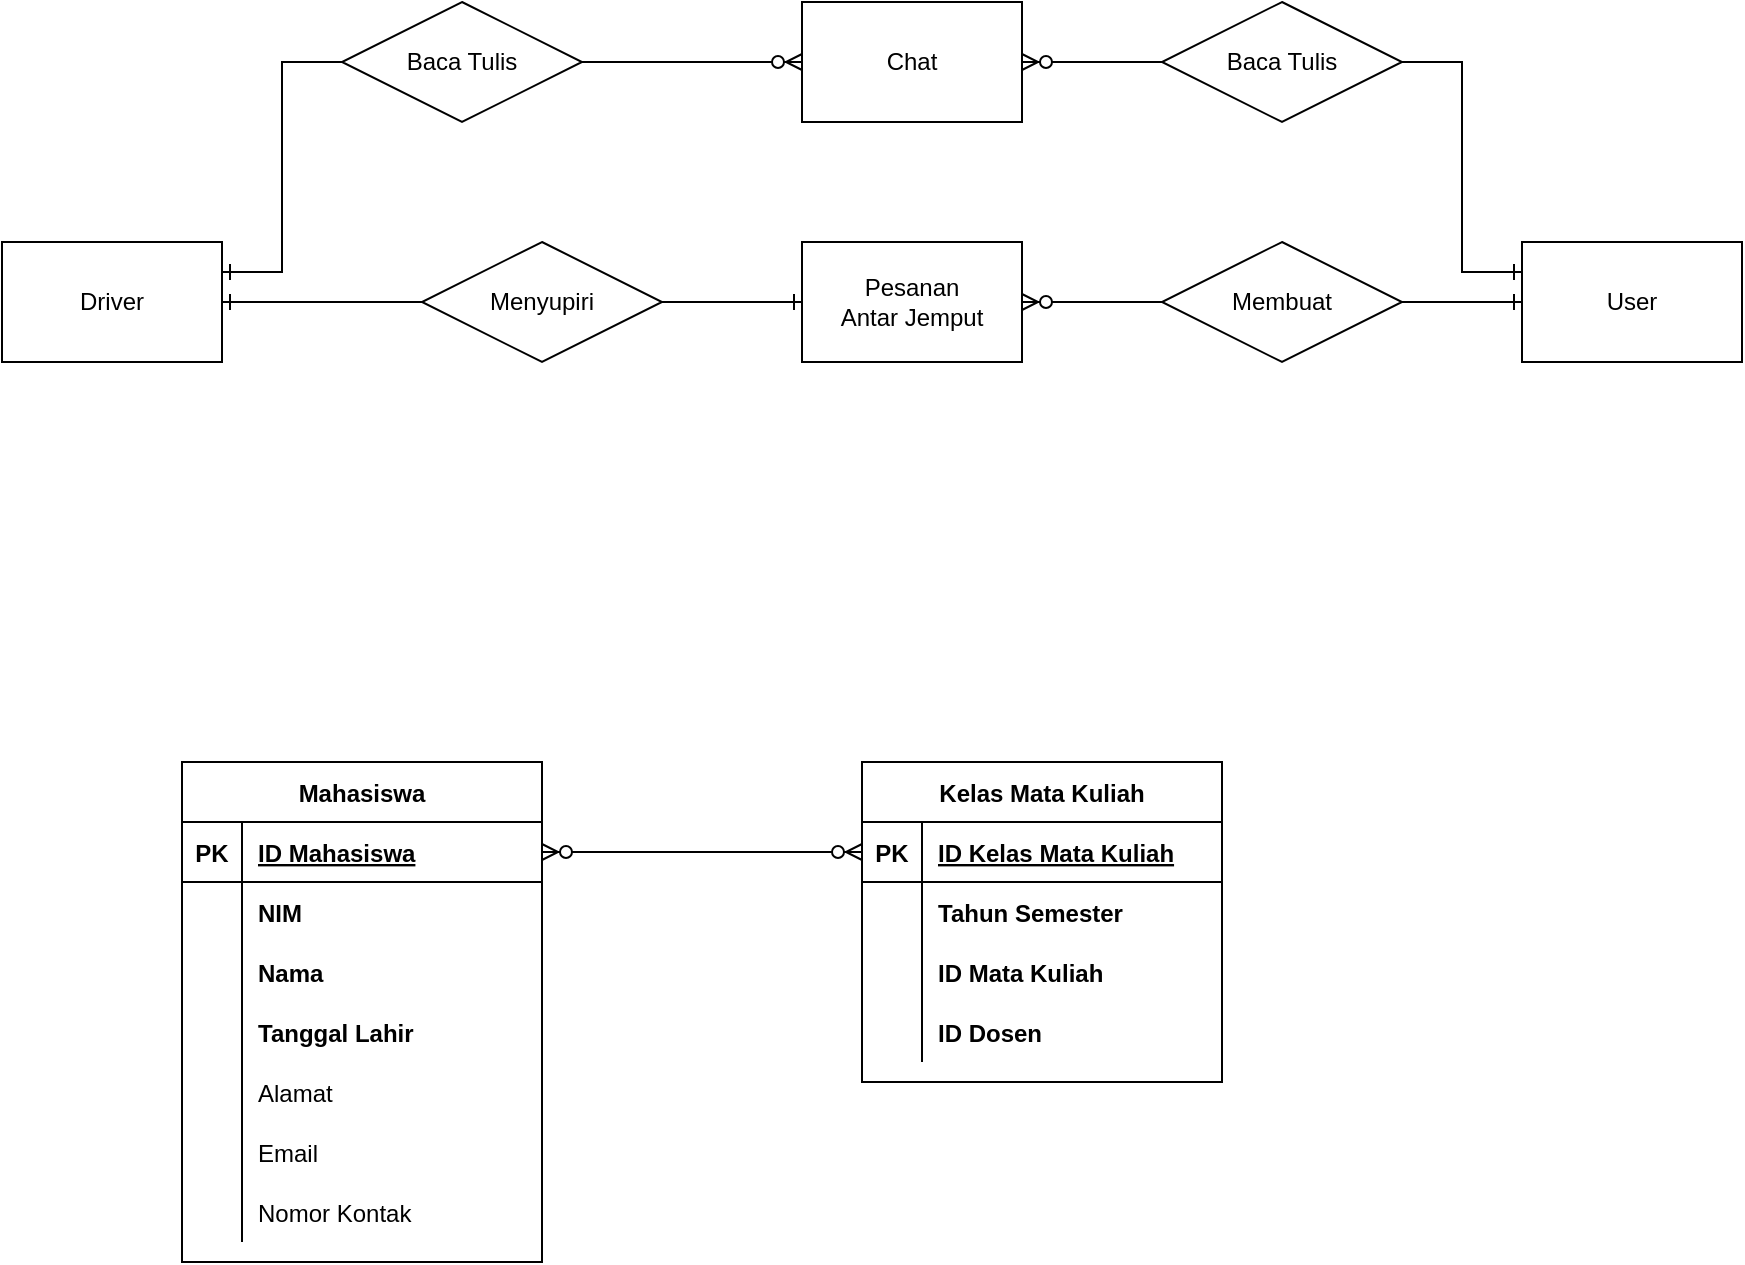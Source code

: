 <mxfile version="17.1.1" type="github" pages="2">
  <diagram id="R2lEEEUBdFMjLlhIrx00" name="Page-1">
    <mxGraphModel dx="2272" dy="723" grid="1" gridSize="10" guides="1" tooltips="1" connect="1" arrows="1" fold="1" page="1" pageScale="1" pageWidth="850" pageHeight="1100" math="0" shadow="0" extFonts="Permanent Marker^https://fonts.googleapis.com/css?family=Permanent+Marker">
      <root>
        <mxCell id="0" />
        <mxCell id="1" parent="0" />
        <mxCell id="6i0Xa6GEliDMpJBAegYM-1" value="Driver" style="whiteSpace=wrap;html=1;align=center;" parent="1" vertex="1">
          <mxGeometry x="-230" y="180" width="110" height="60" as="geometry" />
        </mxCell>
        <mxCell id="6i0Xa6GEliDMpJBAegYM-2" value="User" style="whiteSpace=wrap;html=1;align=center;" parent="1" vertex="1">
          <mxGeometry x="530" y="180" width="110" height="60" as="geometry" />
        </mxCell>
        <mxCell id="6i0Xa6GEliDMpJBAegYM-8" value="&lt;div&gt;Pesanan&lt;br&gt;&lt;/div&gt;&lt;div&gt;Antar Jemput&lt;/div&gt;" style="whiteSpace=wrap;html=1;align=center;" parent="1" vertex="1">
          <mxGeometry x="170" y="180" width="110" height="60" as="geometry" />
        </mxCell>
        <mxCell id="6i0Xa6GEliDMpJBAegYM-9" value="Membuat" style="shape=rhombus;perimeter=rhombusPerimeter;whiteSpace=wrap;html=1;align=center;" parent="1" vertex="1">
          <mxGeometry x="350" y="180" width="120" height="60" as="geometry" />
        </mxCell>
        <mxCell id="6i0Xa6GEliDMpJBAegYM-10" value="" style="edgeStyle=entityRelationEdgeStyle;fontSize=12;html=1;endArrow=ERone;endFill=1;rounded=0;entryX=0;entryY=0.5;entryDx=0;entryDy=0;exitX=1;exitY=0.5;exitDx=0;exitDy=0;" parent="1" source="6i0Xa6GEliDMpJBAegYM-9" target="6i0Xa6GEliDMpJBAegYM-2" edge="1">
          <mxGeometry width="100" height="100" relative="1" as="geometry">
            <mxPoint x="200" y="300" as="sourcePoint" />
            <mxPoint x="300" y="200" as="targetPoint" />
          </mxGeometry>
        </mxCell>
        <mxCell id="6i0Xa6GEliDMpJBAegYM-11" value="" style="edgeStyle=entityRelationEdgeStyle;fontSize=12;html=1;endArrow=ERzeroToMany;endFill=1;rounded=0;exitX=0;exitY=0.5;exitDx=0;exitDy=0;entryX=1;entryY=0.5;entryDx=0;entryDy=0;" parent="1" source="6i0Xa6GEliDMpJBAegYM-9" target="6i0Xa6GEliDMpJBAegYM-8" edge="1">
          <mxGeometry width="100" height="100" relative="1" as="geometry">
            <mxPoint x="200" y="300" as="sourcePoint" />
            <mxPoint x="300" y="200" as="targetPoint" />
          </mxGeometry>
        </mxCell>
        <mxCell id="6i0Xa6GEliDMpJBAegYM-13" value="Menyupiri" style="shape=rhombus;perimeter=rhombusPerimeter;whiteSpace=wrap;html=1;align=center;" parent="1" vertex="1">
          <mxGeometry x="-20" y="180" width="120" height="60" as="geometry" />
        </mxCell>
        <mxCell id="6i0Xa6GEliDMpJBAegYM-15" value="" style="edgeStyle=entityRelationEdgeStyle;fontSize=12;html=1;endArrow=ERone;endFill=1;rounded=0;entryX=0;entryY=0.5;entryDx=0;entryDy=0;exitX=1;exitY=0.5;exitDx=0;exitDy=0;" parent="1" source="6i0Xa6GEliDMpJBAegYM-13" target="6i0Xa6GEliDMpJBAegYM-8" edge="1">
          <mxGeometry width="100" height="100" relative="1" as="geometry">
            <mxPoint x="200" y="300" as="sourcePoint" />
            <mxPoint x="300" y="200" as="targetPoint" />
          </mxGeometry>
        </mxCell>
        <mxCell id="6i0Xa6GEliDMpJBAegYM-16" value="" style="edgeStyle=entityRelationEdgeStyle;fontSize=12;html=1;endArrow=ERone;endFill=1;rounded=0;entryX=1;entryY=0.5;entryDx=0;entryDy=0;exitX=0;exitY=0.5;exitDx=0;exitDy=0;" parent="1" source="6i0Xa6GEliDMpJBAegYM-13" target="6i0Xa6GEliDMpJBAegYM-1" edge="1">
          <mxGeometry width="100" height="100" relative="1" as="geometry">
            <mxPoint x="50" y="350" as="sourcePoint" />
            <mxPoint x="180" y="220" as="targetPoint" />
          </mxGeometry>
        </mxCell>
        <mxCell id="6i0Xa6GEliDMpJBAegYM-19" value="Chat" style="whiteSpace=wrap;html=1;align=center;" parent="1" vertex="1">
          <mxGeometry x="170" y="60" width="110" height="60" as="geometry" />
        </mxCell>
        <mxCell id="6i0Xa6GEliDMpJBAegYM-20" value="Baca Tulis" style="shape=rhombus;perimeter=rhombusPerimeter;whiteSpace=wrap;html=1;align=center;" parent="1" vertex="1">
          <mxGeometry x="350" y="60" width="120" height="60" as="geometry" />
        </mxCell>
        <mxCell id="6i0Xa6GEliDMpJBAegYM-21" value="Baca Tulis" style="shape=rhombus;perimeter=rhombusPerimeter;whiteSpace=wrap;html=1;align=center;" parent="1" vertex="1">
          <mxGeometry x="-60" y="60" width="120" height="60" as="geometry" />
        </mxCell>
        <mxCell id="6i0Xa6GEliDMpJBAegYM-23" value="" style="edgeStyle=entityRelationEdgeStyle;fontSize=12;html=1;endArrow=ERone;endFill=1;rounded=0;entryX=0;entryY=0.25;entryDx=0;entryDy=0;exitX=1;exitY=0.5;exitDx=0;exitDy=0;exitPerimeter=0;" parent="1" source="6i0Xa6GEliDMpJBAegYM-20" target="6i0Xa6GEliDMpJBAegYM-2" edge="1">
          <mxGeometry width="100" height="100" relative="1" as="geometry">
            <mxPoint x="40" y="270" as="sourcePoint" />
            <mxPoint x="140" y="170" as="targetPoint" />
          </mxGeometry>
        </mxCell>
        <mxCell id="6i0Xa6GEliDMpJBAegYM-24" value="" style="edgeStyle=entityRelationEdgeStyle;fontSize=12;html=1;endArrow=ERzeroToMany;endFill=1;rounded=0;exitX=0;exitY=0.5;exitDx=0;exitDy=0;entryX=1;entryY=0.5;entryDx=0;entryDy=0;" parent="1" source="6i0Xa6GEliDMpJBAegYM-20" target="6i0Xa6GEliDMpJBAegYM-19" edge="1">
          <mxGeometry width="100" height="100" relative="1" as="geometry">
            <mxPoint x="40" y="270" as="sourcePoint" />
            <mxPoint x="140" y="170" as="targetPoint" />
          </mxGeometry>
        </mxCell>
        <mxCell id="6i0Xa6GEliDMpJBAegYM-25" value="" style="edgeStyle=entityRelationEdgeStyle;fontSize=12;html=1;endArrow=ERzeroToMany;endFill=1;rounded=0;exitX=1;exitY=0.5;exitDx=0;exitDy=0;entryX=0;entryY=0.5;entryDx=0;entryDy=0;" parent="1" source="6i0Xa6GEliDMpJBAegYM-21" target="6i0Xa6GEliDMpJBAegYM-19" edge="1">
          <mxGeometry width="100" height="100" relative="1" as="geometry">
            <mxPoint x="360" y="100" as="sourcePoint" />
            <mxPoint x="290" y="100" as="targetPoint" />
          </mxGeometry>
        </mxCell>
        <mxCell id="6i0Xa6GEliDMpJBAegYM-26" value="" style="edgeStyle=entityRelationEdgeStyle;fontSize=12;html=1;endArrow=ERone;endFill=1;rounded=0;entryX=1;entryY=0.25;entryDx=0;entryDy=0;exitX=0;exitY=0.5;exitDx=0;exitDy=0;" parent="1" source="6i0Xa6GEliDMpJBAegYM-21" target="6i0Xa6GEliDMpJBAegYM-1" edge="1">
          <mxGeometry width="100" height="100" relative="1" as="geometry">
            <mxPoint x="480" y="100" as="sourcePoint" />
            <mxPoint x="540" y="205" as="targetPoint" />
          </mxGeometry>
        </mxCell>
        <mxCell id="WWIveYb91gJhp1PltMoz-1" value="Mahasiswa" style="shape=table;startSize=30;container=1;collapsible=1;childLayout=tableLayout;fixedRows=1;rowLines=0;fontStyle=1;align=center;resizeLast=1;" vertex="1" parent="1">
          <mxGeometry x="-140" y="440" width="180" height="250" as="geometry" />
        </mxCell>
        <mxCell id="WWIveYb91gJhp1PltMoz-2" value="" style="shape=tableRow;horizontal=0;startSize=0;swimlaneHead=0;swimlaneBody=0;fillColor=none;collapsible=0;dropTarget=0;points=[[0,0.5],[1,0.5]];portConstraint=eastwest;top=0;left=0;right=0;bottom=1;" vertex="1" parent="WWIveYb91gJhp1PltMoz-1">
          <mxGeometry y="30" width="180" height="30" as="geometry" />
        </mxCell>
        <mxCell id="WWIveYb91gJhp1PltMoz-3" value="PK" style="shape=partialRectangle;connectable=0;fillColor=none;top=0;left=0;bottom=0;right=0;fontStyle=1;overflow=hidden;" vertex="1" parent="WWIveYb91gJhp1PltMoz-2">
          <mxGeometry width="30" height="30" as="geometry">
            <mxRectangle width="30" height="30" as="alternateBounds" />
          </mxGeometry>
        </mxCell>
        <mxCell id="WWIveYb91gJhp1PltMoz-4" value="ID Mahasiswa" style="shape=partialRectangle;connectable=0;fillColor=none;top=0;left=0;bottom=0;right=0;align=left;spacingLeft=6;fontStyle=5;overflow=hidden;" vertex="1" parent="WWIveYb91gJhp1PltMoz-2">
          <mxGeometry x="30" width="150" height="30" as="geometry">
            <mxRectangle width="150" height="30" as="alternateBounds" />
          </mxGeometry>
        </mxCell>
        <mxCell id="WWIveYb91gJhp1PltMoz-5" value="" style="shape=tableRow;horizontal=0;startSize=0;swimlaneHead=0;swimlaneBody=0;fillColor=none;collapsible=0;dropTarget=0;points=[[0,0.5],[1,0.5]];portConstraint=eastwest;top=0;left=0;right=0;bottom=0;" vertex="1" parent="WWIveYb91gJhp1PltMoz-1">
          <mxGeometry y="60" width="180" height="30" as="geometry" />
        </mxCell>
        <mxCell id="WWIveYb91gJhp1PltMoz-6" value="" style="shape=partialRectangle;connectable=0;fillColor=none;top=0;left=0;bottom=0;right=0;editable=1;overflow=hidden;" vertex="1" parent="WWIveYb91gJhp1PltMoz-5">
          <mxGeometry width="30" height="30" as="geometry">
            <mxRectangle width="30" height="30" as="alternateBounds" />
          </mxGeometry>
        </mxCell>
        <mxCell id="WWIveYb91gJhp1PltMoz-7" value="NIM" style="shape=partialRectangle;connectable=0;fillColor=none;top=0;left=0;bottom=0;right=0;align=left;spacingLeft=6;overflow=hidden;fontStyle=1" vertex="1" parent="WWIveYb91gJhp1PltMoz-5">
          <mxGeometry x="30" width="150" height="30" as="geometry">
            <mxRectangle width="150" height="30" as="alternateBounds" />
          </mxGeometry>
        </mxCell>
        <mxCell id="WWIveYb91gJhp1PltMoz-8" value="" style="shape=tableRow;horizontal=0;startSize=0;swimlaneHead=0;swimlaneBody=0;fillColor=none;collapsible=0;dropTarget=0;points=[[0,0.5],[1,0.5]];portConstraint=eastwest;top=0;left=0;right=0;bottom=0;" vertex="1" parent="WWIveYb91gJhp1PltMoz-1">
          <mxGeometry y="90" width="180" height="30" as="geometry" />
        </mxCell>
        <mxCell id="WWIveYb91gJhp1PltMoz-9" value="" style="shape=partialRectangle;connectable=0;fillColor=none;top=0;left=0;bottom=0;right=0;editable=1;overflow=hidden;" vertex="1" parent="WWIveYb91gJhp1PltMoz-8">
          <mxGeometry width="30" height="30" as="geometry">
            <mxRectangle width="30" height="30" as="alternateBounds" />
          </mxGeometry>
        </mxCell>
        <mxCell id="WWIveYb91gJhp1PltMoz-10" value="Nama" style="shape=partialRectangle;connectable=0;fillColor=none;top=0;left=0;bottom=0;right=0;align=left;spacingLeft=6;overflow=hidden;fontStyle=1" vertex="1" parent="WWIveYb91gJhp1PltMoz-8">
          <mxGeometry x="30" width="150" height="30" as="geometry">
            <mxRectangle width="150" height="30" as="alternateBounds" />
          </mxGeometry>
        </mxCell>
        <mxCell id="WWIveYb91gJhp1PltMoz-14" value="" style="shape=tableRow;horizontal=0;startSize=0;swimlaneHead=0;swimlaneBody=0;fillColor=none;collapsible=0;dropTarget=0;points=[[0,0.5],[1,0.5]];portConstraint=eastwest;top=0;left=0;right=0;bottom=0;" vertex="1" parent="WWIveYb91gJhp1PltMoz-1">
          <mxGeometry y="120" width="180" height="30" as="geometry" />
        </mxCell>
        <mxCell id="WWIveYb91gJhp1PltMoz-15" value="" style="shape=partialRectangle;connectable=0;fillColor=none;top=0;left=0;bottom=0;right=0;editable=1;overflow=hidden;" vertex="1" parent="WWIveYb91gJhp1PltMoz-14">
          <mxGeometry width="30" height="30" as="geometry">
            <mxRectangle width="30" height="30" as="alternateBounds" />
          </mxGeometry>
        </mxCell>
        <mxCell id="WWIveYb91gJhp1PltMoz-16" value="Tanggal Lahir" style="shape=partialRectangle;connectable=0;fillColor=none;top=0;left=0;bottom=0;right=0;align=left;spacingLeft=6;overflow=hidden;fontStyle=1" vertex="1" parent="WWIveYb91gJhp1PltMoz-14">
          <mxGeometry x="30" width="150" height="30" as="geometry">
            <mxRectangle width="150" height="30" as="alternateBounds" />
          </mxGeometry>
        </mxCell>
        <mxCell id="WWIveYb91gJhp1PltMoz-17" value="" style="shape=tableRow;horizontal=0;startSize=0;swimlaneHead=0;swimlaneBody=0;fillColor=none;collapsible=0;dropTarget=0;points=[[0,0.5],[1,0.5]];portConstraint=eastwest;top=0;left=0;right=0;bottom=0;" vertex="1" parent="WWIveYb91gJhp1PltMoz-1">
          <mxGeometry y="150" width="180" height="30" as="geometry" />
        </mxCell>
        <mxCell id="WWIveYb91gJhp1PltMoz-18" value="" style="shape=partialRectangle;connectable=0;fillColor=none;top=0;left=0;bottom=0;right=0;editable=1;overflow=hidden;" vertex="1" parent="WWIveYb91gJhp1PltMoz-17">
          <mxGeometry width="30" height="30" as="geometry">
            <mxRectangle width="30" height="30" as="alternateBounds" />
          </mxGeometry>
        </mxCell>
        <mxCell id="WWIveYb91gJhp1PltMoz-19" value="Alamat" style="shape=partialRectangle;connectable=0;fillColor=none;top=0;left=0;bottom=0;right=0;align=left;spacingLeft=6;overflow=hidden;" vertex="1" parent="WWIveYb91gJhp1PltMoz-17">
          <mxGeometry x="30" width="150" height="30" as="geometry">
            <mxRectangle width="150" height="30" as="alternateBounds" />
          </mxGeometry>
        </mxCell>
        <mxCell id="WWIveYb91gJhp1PltMoz-20" value="" style="shape=tableRow;horizontal=0;startSize=0;swimlaneHead=0;swimlaneBody=0;fillColor=none;collapsible=0;dropTarget=0;points=[[0,0.5],[1,0.5]];portConstraint=eastwest;top=0;left=0;right=0;bottom=0;" vertex="1" parent="WWIveYb91gJhp1PltMoz-1">
          <mxGeometry y="180" width="180" height="30" as="geometry" />
        </mxCell>
        <mxCell id="WWIveYb91gJhp1PltMoz-21" value="" style="shape=partialRectangle;connectable=0;fillColor=none;top=0;left=0;bottom=0;right=0;editable=1;overflow=hidden;" vertex="1" parent="WWIveYb91gJhp1PltMoz-20">
          <mxGeometry width="30" height="30" as="geometry">
            <mxRectangle width="30" height="30" as="alternateBounds" />
          </mxGeometry>
        </mxCell>
        <mxCell id="WWIveYb91gJhp1PltMoz-22" value="Email" style="shape=partialRectangle;connectable=0;fillColor=none;top=0;left=0;bottom=0;right=0;align=left;spacingLeft=6;overflow=hidden;" vertex="1" parent="WWIveYb91gJhp1PltMoz-20">
          <mxGeometry x="30" width="150" height="30" as="geometry">
            <mxRectangle width="150" height="30" as="alternateBounds" />
          </mxGeometry>
        </mxCell>
        <mxCell id="WWIveYb91gJhp1PltMoz-42" value="" style="shape=tableRow;horizontal=0;startSize=0;swimlaneHead=0;swimlaneBody=0;fillColor=none;collapsible=0;dropTarget=0;points=[[0,0.5],[1,0.5]];portConstraint=eastwest;top=0;left=0;right=0;bottom=0;" vertex="1" parent="WWIveYb91gJhp1PltMoz-1">
          <mxGeometry y="210" width="180" height="30" as="geometry" />
        </mxCell>
        <mxCell id="WWIveYb91gJhp1PltMoz-43" value="" style="shape=partialRectangle;connectable=0;fillColor=none;top=0;left=0;bottom=0;right=0;editable=1;overflow=hidden;" vertex="1" parent="WWIveYb91gJhp1PltMoz-42">
          <mxGeometry width="30" height="30" as="geometry">
            <mxRectangle width="30" height="30" as="alternateBounds" />
          </mxGeometry>
        </mxCell>
        <mxCell id="WWIveYb91gJhp1PltMoz-44" value="Nomor Kontak" style="shape=partialRectangle;connectable=0;fillColor=none;top=0;left=0;bottom=0;right=0;align=left;spacingLeft=6;overflow=hidden;" vertex="1" parent="WWIveYb91gJhp1PltMoz-42">
          <mxGeometry x="30" width="150" height="30" as="geometry">
            <mxRectangle width="150" height="30" as="alternateBounds" />
          </mxGeometry>
        </mxCell>
        <mxCell id="WWIveYb91gJhp1PltMoz-45" value="Kelas Mata Kuliah" style="shape=table;startSize=30;container=1;collapsible=1;childLayout=tableLayout;fixedRows=1;rowLines=0;fontStyle=1;align=center;resizeLast=1;" vertex="1" parent="1">
          <mxGeometry x="200" y="440" width="180" height="160" as="geometry" />
        </mxCell>
        <mxCell id="WWIveYb91gJhp1PltMoz-46" value="" style="shape=tableRow;horizontal=0;startSize=0;swimlaneHead=0;swimlaneBody=0;fillColor=none;collapsible=0;dropTarget=0;points=[[0,0.5],[1,0.5]];portConstraint=eastwest;top=0;left=0;right=0;bottom=1;" vertex="1" parent="WWIveYb91gJhp1PltMoz-45">
          <mxGeometry y="30" width="180" height="30" as="geometry" />
        </mxCell>
        <mxCell id="WWIveYb91gJhp1PltMoz-47" value="PK" style="shape=partialRectangle;connectable=0;fillColor=none;top=0;left=0;bottom=0;right=0;fontStyle=1;overflow=hidden;" vertex="1" parent="WWIveYb91gJhp1PltMoz-46">
          <mxGeometry width="30" height="30" as="geometry">
            <mxRectangle width="30" height="30" as="alternateBounds" />
          </mxGeometry>
        </mxCell>
        <mxCell id="WWIveYb91gJhp1PltMoz-48" value="ID Kelas Mata Kuliah" style="shape=partialRectangle;connectable=0;fillColor=none;top=0;left=0;bottom=0;right=0;align=left;spacingLeft=6;fontStyle=5;overflow=hidden;" vertex="1" parent="WWIveYb91gJhp1PltMoz-46">
          <mxGeometry x="30" width="150" height="30" as="geometry">
            <mxRectangle width="150" height="30" as="alternateBounds" />
          </mxGeometry>
        </mxCell>
        <mxCell id="WWIveYb91gJhp1PltMoz-49" value="" style="shape=tableRow;horizontal=0;startSize=0;swimlaneHead=0;swimlaneBody=0;fillColor=none;collapsible=0;dropTarget=0;points=[[0,0.5],[1,0.5]];portConstraint=eastwest;top=0;left=0;right=0;bottom=0;" vertex="1" parent="WWIveYb91gJhp1PltMoz-45">
          <mxGeometry y="60" width="180" height="30" as="geometry" />
        </mxCell>
        <mxCell id="WWIveYb91gJhp1PltMoz-50" value="" style="shape=partialRectangle;connectable=0;fillColor=none;top=0;left=0;bottom=0;right=0;editable=1;overflow=hidden;" vertex="1" parent="WWIveYb91gJhp1PltMoz-49">
          <mxGeometry width="30" height="30" as="geometry">
            <mxRectangle width="30" height="30" as="alternateBounds" />
          </mxGeometry>
        </mxCell>
        <mxCell id="WWIveYb91gJhp1PltMoz-51" value="Tahun Semester" style="shape=partialRectangle;connectable=0;fillColor=none;top=0;left=0;bottom=0;right=0;align=left;spacingLeft=6;overflow=hidden;fontStyle=1" vertex="1" parent="WWIveYb91gJhp1PltMoz-49">
          <mxGeometry x="30" width="150" height="30" as="geometry">
            <mxRectangle width="150" height="30" as="alternateBounds" />
          </mxGeometry>
        </mxCell>
        <mxCell id="WWIveYb91gJhp1PltMoz-52" value="" style="shape=tableRow;horizontal=0;startSize=0;swimlaneHead=0;swimlaneBody=0;fillColor=none;collapsible=0;dropTarget=0;points=[[0,0.5],[1,0.5]];portConstraint=eastwest;top=0;left=0;right=0;bottom=0;" vertex="1" parent="WWIveYb91gJhp1PltMoz-45">
          <mxGeometry y="90" width="180" height="30" as="geometry" />
        </mxCell>
        <mxCell id="WWIveYb91gJhp1PltMoz-53" value="" style="shape=partialRectangle;connectable=0;fillColor=none;top=0;left=0;bottom=0;right=0;editable=1;overflow=hidden;" vertex="1" parent="WWIveYb91gJhp1PltMoz-52">
          <mxGeometry width="30" height="30" as="geometry">
            <mxRectangle width="30" height="30" as="alternateBounds" />
          </mxGeometry>
        </mxCell>
        <mxCell id="WWIveYb91gJhp1PltMoz-54" value="ID Mata Kuliah" style="shape=partialRectangle;connectable=0;fillColor=none;top=0;left=0;bottom=0;right=0;align=left;spacingLeft=6;overflow=hidden;fontStyle=1" vertex="1" parent="WWIveYb91gJhp1PltMoz-52">
          <mxGeometry x="30" width="150" height="30" as="geometry">
            <mxRectangle width="150" height="30" as="alternateBounds" />
          </mxGeometry>
        </mxCell>
        <mxCell id="WWIveYb91gJhp1PltMoz-55" value="" style="shape=tableRow;horizontal=0;startSize=0;swimlaneHead=0;swimlaneBody=0;fillColor=none;collapsible=0;dropTarget=0;points=[[0,0.5],[1,0.5]];portConstraint=eastwest;top=0;left=0;right=0;bottom=0;" vertex="1" parent="WWIveYb91gJhp1PltMoz-45">
          <mxGeometry y="120" width="180" height="30" as="geometry" />
        </mxCell>
        <mxCell id="WWIveYb91gJhp1PltMoz-56" value="" style="shape=partialRectangle;connectable=0;fillColor=none;top=0;left=0;bottom=0;right=0;editable=1;overflow=hidden;" vertex="1" parent="WWIveYb91gJhp1PltMoz-55">
          <mxGeometry width="30" height="30" as="geometry">
            <mxRectangle width="30" height="30" as="alternateBounds" />
          </mxGeometry>
        </mxCell>
        <mxCell id="WWIveYb91gJhp1PltMoz-57" value="ID Dosen" style="shape=partialRectangle;connectable=0;fillColor=none;top=0;left=0;bottom=0;right=0;align=left;spacingLeft=6;overflow=hidden;fontStyle=1" vertex="1" parent="WWIveYb91gJhp1PltMoz-55">
          <mxGeometry x="30" width="150" height="30" as="geometry">
            <mxRectangle width="150" height="30" as="alternateBounds" />
          </mxGeometry>
        </mxCell>
        <mxCell id="WWIveYb91gJhp1PltMoz-68" value="" style="edgeStyle=entityRelationEdgeStyle;fontSize=12;html=1;endArrow=ERzeroToMany;endFill=1;startArrow=ERzeroToMany;rounded=0;entryX=0;entryY=0.5;entryDx=0;entryDy=0;exitX=1;exitY=0.5;exitDx=0;exitDy=0;" edge="1" parent="1" source="WWIveYb91gJhp1PltMoz-2" target="WWIveYb91gJhp1PltMoz-46">
          <mxGeometry width="100" height="100" relative="1" as="geometry">
            <mxPoint x="90" y="460" as="sourcePoint" />
            <mxPoint x="190" y="360" as="targetPoint" />
          </mxGeometry>
        </mxCell>
      </root>
    </mxGraphModel>
  </diagram>
  <diagram id="g7BLdBiNhPiLhWnyzqMF" name="Nenti">
    <mxGraphModel dx="2272" dy="1823" grid="1" gridSize="10" guides="1" tooltips="1" connect="1" arrows="1" fold="1" page="1" pageScale="1" pageWidth="850" pageHeight="1100" math="0" shadow="0">
      <root>
        <mxCell id="UbFrmfJ1SRvg7pQfTYkt-0" />
        <mxCell id="UbFrmfJ1SRvg7pQfTYkt-1" parent="UbFrmfJ1SRvg7pQfTYkt-0" />
        <mxCell id="UbFrmfJ1SRvg7pQfTYkt-2" value="Santri" style="rounded=0;whiteSpace=wrap;html=1;fillColor=#dae8fc;strokeColor=#6c8ebf;" parent="UbFrmfJ1SRvg7pQfTYkt-1" vertex="1">
          <mxGeometry x="-10" y="170" width="120" height="60" as="geometry" />
        </mxCell>
        <mxCell id="UbFrmfJ1SRvg7pQfTYkt-3" value="Nama" style="ellipse;whiteSpace=wrap;html=1;align=center;fillColor=#d5e8d4;strokeColor=#82b366;" parent="UbFrmfJ1SRvg7pQfTYkt-1" vertex="1">
          <mxGeometry x="-130" y="65" width="100" height="40" as="geometry" />
        </mxCell>
        <mxCell id="UbFrmfJ1SRvg7pQfTYkt-4" value="Usia" style="ellipse;whiteSpace=wrap;html=1;align=center;fillColor=#d5e8d4;strokeColor=#82b366;" parent="UbFrmfJ1SRvg7pQfTYkt-1" vertex="1">
          <mxGeometry x="-70" y="10" width="100" height="40" as="geometry" />
        </mxCell>
        <mxCell id="UbFrmfJ1SRvg7pQfTYkt-5" value="Kontak" style="ellipse;whiteSpace=wrap;html=1;align=center;fillColor=#d5e8d4;strokeColor=#82b366;" parent="UbFrmfJ1SRvg7pQfTYkt-1" vertex="1">
          <mxGeometry x="50" y="-10" width="100" height="40" as="geometry" />
        </mxCell>
        <mxCell id="UbFrmfJ1SRvg7pQfTYkt-6" value="Hafalan" style="ellipse;whiteSpace=wrap;html=1;align=center;fillColor=#d5e8d4;strokeColor=#82b366;" parent="UbFrmfJ1SRvg7pQfTYkt-1" vertex="1">
          <mxGeometry x="-10" y="-60" width="100" height="40" as="geometry" />
        </mxCell>
        <mxCell id="UbFrmfJ1SRvg7pQfTYkt-8" value="" style="endArrow=none;html=1;rounded=0;exitX=0.64;exitY=1;exitDx=0;exitDy=0;exitPerimeter=0;entryX=0.5;entryY=0;entryDx=0;entryDy=0;" parent="UbFrmfJ1SRvg7pQfTYkt-1" source="UbFrmfJ1SRvg7pQfTYkt-3" target="UbFrmfJ1SRvg7pQfTYkt-2" edge="1">
          <mxGeometry relative="1" as="geometry">
            <mxPoint x="80" y="360" as="sourcePoint" />
            <mxPoint x="240" y="360" as="targetPoint" />
          </mxGeometry>
        </mxCell>
        <mxCell id="UbFrmfJ1SRvg7pQfTYkt-9" value="" style="endArrow=none;html=1;rounded=0;exitX=0.5;exitY=1;exitDx=0;exitDy=0;entryX=0.5;entryY=0;entryDx=0;entryDy=0;" parent="UbFrmfJ1SRvg7pQfTYkt-1" source="UbFrmfJ1SRvg7pQfTYkt-4" target="UbFrmfJ1SRvg7pQfTYkt-2" edge="1">
          <mxGeometry relative="1" as="geometry">
            <mxPoint x="-16" y="150" as="sourcePoint" />
            <mxPoint x="70" y="180" as="targetPoint" />
          </mxGeometry>
        </mxCell>
        <mxCell id="UbFrmfJ1SRvg7pQfTYkt-10" value="" style="endArrow=none;html=1;rounded=0;exitX=0.5;exitY=1;exitDx=0;exitDy=0;entryX=0.5;entryY=0;entryDx=0;entryDy=0;" parent="UbFrmfJ1SRvg7pQfTYkt-1" source="UbFrmfJ1SRvg7pQfTYkt-6" target="UbFrmfJ1SRvg7pQfTYkt-2" edge="1">
          <mxGeometry relative="1" as="geometry">
            <mxPoint y="70" as="sourcePoint" />
            <mxPoint x="70" y="180" as="targetPoint" />
          </mxGeometry>
        </mxCell>
        <mxCell id="UbFrmfJ1SRvg7pQfTYkt-11" value="" style="endArrow=none;html=1;rounded=0;exitX=0.5;exitY=0;exitDx=0;exitDy=0;entryX=0.5;entryY=1;entryDx=0;entryDy=0;" parent="UbFrmfJ1SRvg7pQfTYkt-1" source="UbFrmfJ1SRvg7pQfTYkt-2" target="UbFrmfJ1SRvg7pQfTYkt-5" edge="1">
          <mxGeometry relative="1" as="geometry">
            <mxPoint x="80" y="360" as="sourcePoint" />
            <mxPoint x="240" y="360" as="targetPoint" />
          </mxGeometry>
        </mxCell>
        <mxCell id="UbFrmfJ1SRvg7pQfTYkt-12" value="Pembimbing" style="rounded=0;whiteSpace=wrap;html=1;fillColor=#dae8fc;strokeColor=#6c8ebf;" parent="UbFrmfJ1SRvg7pQfTYkt-1" vertex="1">
          <mxGeometry x="800" y="170" width="120" height="60" as="geometry" />
        </mxCell>
        <mxCell id="UbFrmfJ1SRvg7pQfTYkt-13" value="Kelas" style="rounded=0;whiteSpace=wrap;html=1;fillColor=#dae8fc;strokeColor=#6c8ebf;" parent="UbFrmfJ1SRvg7pQfTYkt-1" vertex="1">
          <mxGeometry x="415" y="420" width="120" height="60" as="geometry" />
        </mxCell>
        <mxCell id="UbFrmfJ1SRvg7pQfTYkt-14" value="ID" style="ellipse;whiteSpace=wrap;html=1;align=center;fillColor=#d5e8d4;strokeColor=#82b366;" parent="UbFrmfJ1SRvg7pQfTYkt-1" vertex="1">
          <mxGeometry x="265" y="500" width="100" height="40" as="geometry" />
        </mxCell>
        <mxCell id="UbFrmfJ1SRvg7pQfTYkt-16" value="" style="endArrow=none;html=1;rounded=0;entryX=0.5;entryY=1;entryDx=0;entryDy=0;exitX=0.5;exitY=0;exitDx=0;exitDy=0;" parent="UbFrmfJ1SRvg7pQfTYkt-1" source="UbFrmfJ1SRvg7pQfTYkt-14" target="UbFrmfJ1SRvg7pQfTYkt-13" edge="1">
          <mxGeometry relative="1" as="geometry">
            <mxPoint x="440" y="290" as="sourcePoint" />
            <mxPoint x="600" y="290" as="targetPoint" />
          </mxGeometry>
        </mxCell>
        <mxCell id="UbFrmfJ1SRvg7pQfTYkt-17" value="Nama" style="ellipse;whiteSpace=wrap;html=1;align=center;fillColor=#d5e8d4;strokeColor=#82b366;" parent="UbFrmfJ1SRvg7pQfTYkt-1" vertex="1">
          <mxGeometry x="750" y="70" width="100" height="40" as="geometry" />
        </mxCell>
        <mxCell id="UbFrmfJ1SRvg7pQfTYkt-18" value="" style="endArrow=none;html=1;rounded=0;exitX=0.5;exitY=0;exitDx=0;exitDy=0;entryX=0.5;entryY=1;entryDx=0;entryDy=0;" parent="UbFrmfJ1SRvg7pQfTYkt-1" source="UbFrmfJ1SRvg7pQfTYkt-12" target="UbFrmfJ1SRvg7pQfTYkt-17" edge="1">
          <mxGeometry relative="1" as="geometry">
            <mxPoint x="460" y="190" as="sourcePoint" />
            <mxPoint x="575" y="130" as="targetPoint" />
          </mxGeometry>
        </mxCell>
        <mxCell id="UbFrmfJ1SRvg7pQfTYkt-19" value="Kontak" style="ellipse;whiteSpace=wrap;html=1;align=center;fillColor=#d5e8d4;strokeColor=#82b366;" parent="UbFrmfJ1SRvg7pQfTYkt-1" vertex="1">
          <mxGeometry x="830" y="20" width="100" height="40" as="geometry" />
        </mxCell>
        <mxCell id="UbFrmfJ1SRvg7pQfTYkt-20" value="" style="endArrow=none;html=1;rounded=0;exitX=0.5;exitY=0;exitDx=0;exitDy=0;entryX=0.5;entryY=1;entryDx=0;entryDy=0;" parent="UbFrmfJ1SRvg7pQfTYkt-1" source="UbFrmfJ1SRvg7pQfTYkt-12" target="UbFrmfJ1SRvg7pQfTYkt-19" edge="1">
          <mxGeometry relative="1" as="geometry">
            <mxPoint x="870" y="190" as="sourcePoint" />
            <mxPoint x="810" y="120" as="targetPoint" />
          </mxGeometry>
        </mxCell>
        <mxCell id="UbFrmfJ1SRvg7pQfTYkt-21" value="Mengajar" style="shape=rhombus;perimeter=rhombusPerimeter;whiteSpace=wrap;html=1;align=center;fillColor=#fff2cc;strokeColor=#d6b656;" parent="UbFrmfJ1SRvg7pQfTYkt-1" vertex="1">
          <mxGeometry x="630" y="310" width="120" height="60" as="geometry" />
        </mxCell>
        <mxCell id="UbFrmfJ1SRvg7pQfTYkt-22" value="Kelompok" style="shape=rhombus;perimeter=rhombusPerimeter;whiteSpace=wrap;html=1;align=center;fillColor=#fff2cc;strokeColor=#d6b656;" parent="UbFrmfJ1SRvg7pQfTYkt-1" vertex="1">
          <mxGeometry x="190" y="330" width="120" height="60" as="geometry" />
        </mxCell>
        <mxCell id="UbFrmfJ1SRvg7pQfTYkt-23" value="Setoran Hafalan" style="rounded=0;whiteSpace=wrap;html=1;fillColor=#dae8fc;strokeColor=#6c8ebf;" parent="UbFrmfJ1SRvg7pQfTYkt-1" vertex="1">
          <mxGeometry x="425" y="30" width="120" height="60" as="geometry" />
        </mxCell>
        <mxCell id="UbFrmfJ1SRvg7pQfTYkt-24" value="Santri" style="ellipse;whiteSpace=wrap;html=1;align=center;fillColor=#d5e8d4;strokeColor=#82b366;" parent="UbFrmfJ1SRvg7pQfTYkt-1" vertex="1">
          <mxGeometry x="265" y="-80" width="100" height="40" as="geometry" />
        </mxCell>
        <mxCell id="UbFrmfJ1SRvg7pQfTYkt-25" value="Pembimbing" style="ellipse;whiteSpace=wrap;html=1;align=center;fillColor=#d5e8d4;strokeColor=#82b366;" parent="UbFrmfJ1SRvg7pQfTYkt-1" vertex="1">
          <mxGeometry x="310" y="-170" width="100" height="40" as="geometry" />
        </mxCell>
        <mxCell id="UbFrmfJ1SRvg7pQfTYkt-26" value="Tangal" style="ellipse;whiteSpace=wrap;html=1;align=center;fillColor=#d5e8d4;strokeColor=#82b366;" parent="UbFrmfJ1SRvg7pQfTYkt-1" vertex="1">
          <mxGeometry x="410" y="-130" width="100" height="40" as="geometry" />
        </mxCell>
        <mxCell id="UbFrmfJ1SRvg7pQfTYkt-30" value="&lt;div&gt;Item Setoran&lt;/div&gt;&lt;div&gt;(Ayat)&lt;/div&gt;" style="shape=ext;margin=3;double=1;whiteSpace=wrap;html=1;align=center;fillColor=#dae8fc;strokeColor=#6c8ebf;" parent="UbFrmfJ1SRvg7pQfTYkt-1" vertex="1">
          <mxGeometry x="830" y="-240" width="130" height="70" as="geometry" />
        </mxCell>
        <mxCell id="UbFrmfJ1SRvg7pQfTYkt-31" value="Memuat" style="shape=rhombus;perimeter=rhombusPerimeter;whiteSpace=wrap;html=1;align=center;fillColor=#fff2cc;strokeColor=#d6b656;" parent="UbFrmfJ1SRvg7pQfTYkt-1" vertex="1">
          <mxGeometry x="630" y="-100" width="120" height="60" as="geometry" />
        </mxCell>
        <mxCell id="UbFrmfJ1SRvg7pQfTYkt-32" value="Ayat" style="ellipse;whiteSpace=wrap;html=1;align=center;fillColor=#d5e8d4;strokeColor=#82b366;" parent="UbFrmfJ1SRvg7pQfTYkt-1" vertex="1">
          <mxGeometry x="800" y="-380" width="100" height="40" as="geometry" />
        </mxCell>
        <mxCell id="UbFrmfJ1SRvg7pQfTYkt-33" value="Surat" style="ellipse;whiteSpace=wrap;html=1;align=center;fillColor=#d5e8d4;strokeColor=#82b366;" parent="UbFrmfJ1SRvg7pQfTYkt-1" vertex="1">
          <mxGeometry x="960" y="-370" width="100" height="40" as="geometry" />
        </mxCell>
        <mxCell id="UbFrmfJ1SRvg7pQfTYkt-34" value="" style="endArrow=none;html=1;rounded=0;exitX=0.5;exitY=1;exitDx=0;exitDy=0;entryX=0.5;entryY=0;entryDx=0;entryDy=0;" parent="UbFrmfJ1SRvg7pQfTYkt-1" source="UbFrmfJ1SRvg7pQfTYkt-24" target="UbFrmfJ1SRvg7pQfTYkt-23" edge="1">
          <mxGeometry relative="1" as="geometry">
            <mxPoint x="440" y="50" as="sourcePoint" />
            <mxPoint x="600" y="50" as="targetPoint" />
          </mxGeometry>
        </mxCell>
        <mxCell id="UbFrmfJ1SRvg7pQfTYkt-35" value="" style="endArrow=none;html=1;rounded=0;exitX=0.5;exitY=1;exitDx=0;exitDy=0;entryX=0.5;entryY=0;entryDx=0;entryDy=0;" parent="UbFrmfJ1SRvg7pQfTYkt-1" source="UbFrmfJ1SRvg7pQfTYkt-25" target="UbFrmfJ1SRvg7pQfTYkt-23" edge="1">
          <mxGeometry relative="1" as="geometry">
            <mxPoint x="360" y="-40" as="sourcePoint" />
            <mxPoint x="485" y="40" as="targetPoint" />
          </mxGeometry>
        </mxCell>
        <mxCell id="UbFrmfJ1SRvg7pQfTYkt-36" value="" style="endArrow=none;html=1;rounded=0;entryX=0.5;entryY=0;entryDx=0;entryDy=0;exitX=0.5;exitY=1;exitDx=0;exitDy=0;" parent="UbFrmfJ1SRvg7pQfTYkt-1" source="UbFrmfJ1SRvg7pQfTYkt-26" target="UbFrmfJ1SRvg7pQfTYkt-23" edge="1">
          <mxGeometry relative="1" as="geometry">
            <mxPoint x="435" y="-100" as="sourcePoint" />
            <mxPoint x="485" y="40" as="targetPoint" />
          </mxGeometry>
        </mxCell>
        <mxCell id="UbFrmfJ1SRvg7pQfTYkt-37" value="Keterangan" style="ellipse;whiteSpace=wrap;html=1;align=center;fillColor=#d5e8d4;strokeColor=#82b366;" parent="UbFrmfJ1SRvg7pQfTYkt-1" vertex="1">
          <mxGeometry x="1020" y="-310" width="100" height="40" as="geometry" />
        </mxCell>
        <mxCell id="UbFrmfJ1SRvg7pQfTYkt-38" value="Setoran" style="ellipse;whiteSpace=wrap;html=1;align=center;fillColor=#d5e8d4;strokeColor=#82b366;" parent="UbFrmfJ1SRvg7pQfTYkt-1" vertex="1">
          <mxGeometry x="690" y="-320" width="100" height="40" as="geometry" />
        </mxCell>
        <mxCell id="UbFrmfJ1SRvg7pQfTYkt-39" value="" style="endArrow=none;html=1;rounded=0;entryX=0.5;entryY=0;entryDx=0;entryDy=0;" parent="UbFrmfJ1SRvg7pQfTYkt-1" source="UbFrmfJ1SRvg7pQfTYkt-38" target="UbFrmfJ1SRvg7pQfTYkt-30" edge="1">
          <mxGeometry relative="1" as="geometry">
            <mxPoint x="530" y="-20" as="sourcePoint" />
            <mxPoint x="690" y="-20" as="targetPoint" />
          </mxGeometry>
        </mxCell>
        <mxCell id="UbFrmfJ1SRvg7pQfTYkt-40" value="" style="endArrow=none;html=1;rounded=0;entryX=0.5;entryY=0;entryDx=0;entryDy=0;exitX=0.5;exitY=1;exitDx=0;exitDy=0;" parent="UbFrmfJ1SRvg7pQfTYkt-1" source="UbFrmfJ1SRvg7pQfTYkt-32" target="UbFrmfJ1SRvg7pQfTYkt-30" edge="1">
          <mxGeometry relative="1" as="geometry">
            <mxPoint x="705.93" y="-306.092" as="sourcePoint" />
            <mxPoint x="825" y="-260" as="targetPoint" />
          </mxGeometry>
        </mxCell>
        <mxCell id="UbFrmfJ1SRvg7pQfTYkt-41" value="" style="endArrow=none;html=1;rounded=0;entryX=0.5;entryY=0;entryDx=0;entryDy=0;exitX=0;exitY=1;exitDx=0;exitDy=0;" parent="UbFrmfJ1SRvg7pQfTYkt-1" source="UbFrmfJ1SRvg7pQfTYkt-33" target="UbFrmfJ1SRvg7pQfTYkt-30" edge="1">
          <mxGeometry relative="1" as="geometry">
            <mxPoint x="780" y="-360" as="sourcePoint" />
            <mxPoint x="825" y="-260" as="targetPoint" />
          </mxGeometry>
        </mxCell>
        <mxCell id="UbFrmfJ1SRvg7pQfTYkt-42" value="" style="endArrow=none;html=1;rounded=0;entryX=0.5;entryY=0;entryDx=0;entryDy=0;exitX=0;exitY=0.5;exitDx=0;exitDy=0;" parent="UbFrmfJ1SRvg7pQfTYkt-1" source="UbFrmfJ1SRvg7pQfTYkt-37" target="UbFrmfJ1SRvg7pQfTYkt-30" edge="1">
          <mxGeometry relative="1" as="geometry">
            <mxPoint x="904.645" y="-355.858" as="sourcePoint" />
            <mxPoint x="825" y="-260" as="targetPoint" />
          </mxGeometry>
        </mxCell>
        <mxCell id="UbFrmfJ1SRvg7pQfTYkt-43" value="&lt;div&gt;Menerima &amp;amp; &lt;br&gt;&lt;/div&gt;&lt;div&gt;mengawasi&lt;/div&gt;" style="shape=rhombus;perimeter=rhombusPerimeter;whiteSpace=wrap;html=1;align=center;fillColor=#fff2cc;strokeColor=#d6b656;" parent="UbFrmfJ1SRvg7pQfTYkt-1" vertex="1">
          <mxGeometry x="600" y="95" width="150" height="75" as="geometry" />
        </mxCell>
        <mxCell id="UbFrmfJ1SRvg7pQfTYkt-44" value="Menyetorkan" style="shape=rhombus;perimeter=rhombusPerimeter;whiteSpace=wrap;html=1;align=center;fillColor=#fff2cc;strokeColor=#d6b656;" parent="UbFrmfJ1SRvg7pQfTYkt-1" vertex="1">
          <mxGeometry x="210" y="95" width="150" height="75" as="geometry" />
        </mxCell>
        <mxCell id="UbFrmfJ1SRvg7pQfTYkt-45" value="Kriteria" style="ellipse;whiteSpace=wrap;html=1;align=center;fillColor=#d5e8d4;strokeColor=#82b366;" parent="UbFrmfJ1SRvg7pQfTYkt-1" vertex="1">
          <mxGeometry x="350" y="550" width="100" height="40" as="geometry" />
        </mxCell>
        <mxCell id="UbFrmfJ1SRvg7pQfTYkt-46" value="" style="endArrow=none;html=1;rounded=0;entryX=0.5;entryY=0;entryDx=0;entryDy=0;exitX=0.5;exitY=1;exitDx=0;exitDy=0;" parent="UbFrmfJ1SRvg7pQfTYkt-1" source="UbFrmfJ1SRvg7pQfTYkt-13" target="UbFrmfJ1SRvg7pQfTYkt-45" edge="1">
          <mxGeometry relative="1" as="geometry">
            <mxPoint x="440" y="350" as="sourcePoint" />
            <mxPoint x="600" y="350" as="targetPoint" />
          </mxGeometry>
        </mxCell>
        <mxCell id="UbFrmfJ1SRvg7pQfTYkt-47" value="Kelas" style="ellipse;whiteSpace=wrap;html=1;align=center;fillColor=#d5e8d4;strokeColor=#82b366;" parent="UbFrmfJ1SRvg7pQfTYkt-1" vertex="1">
          <mxGeometry x="120" y="50" width="100" height="40" as="geometry" />
        </mxCell>
        <mxCell id="UbFrmfJ1SRvg7pQfTYkt-48" value="" style="endArrow=none;html=1;rounded=0;exitX=0.5;exitY=0;exitDx=0;exitDy=0;entryX=0;entryY=0.5;entryDx=0;entryDy=0;" parent="UbFrmfJ1SRvg7pQfTYkt-1" source="UbFrmfJ1SRvg7pQfTYkt-2" target="UbFrmfJ1SRvg7pQfTYkt-47" edge="1">
          <mxGeometry relative="1" as="geometry">
            <mxPoint x="440" y="230" as="sourcePoint" />
            <mxPoint x="600" y="230" as="targetPoint" />
          </mxGeometry>
        </mxCell>
        <mxCell id="UbFrmfJ1SRvg7pQfTYkt-49" value="Pembimbing" style="ellipse;whiteSpace=wrap;html=1;align=center;fillColor=#d5e8d4;strokeColor=#82b366;" parent="UbFrmfJ1SRvg7pQfTYkt-1" vertex="1">
          <mxGeometry x="470" y="560" width="100" height="40" as="geometry" />
        </mxCell>
        <mxCell id="UbFrmfJ1SRvg7pQfTYkt-50" value="" style="endArrow=none;html=1;rounded=0;entryX=0.5;entryY=0;entryDx=0;entryDy=0;exitX=0.5;exitY=1;exitDx=0;exitDy=0;" parent="UbFrmfJ1SRvg7pQfTYkt-1" source="UbFrmfJ1SRvg7pQfTYkt-13" target="UbFrmfJ1SRvg7pQfTYkt-49" edge="1">
          <mxGeometry relative="1" as="geometry">
            <mxPoint x="485" y="490" as="sourcePoint" />
            <mxPoint x="450" y="550" as="targetPoint" />
          </mxGeometry>
        </mxCell>
        <mxCell id="UbFrmfJ1SRvg7pQfTYkt-51" value="Link Meeting" style="ellipse;whiteSpace=wrap;html=1;align=center;fillColor=#d5e8d4;strokeColor=#82b366;" parent="UbFrmfJ1SRvg7pQfTYkt-1" vertex="1">
          <mxGeometry x="580" y="520" width="100" height="40" as="geometry" />
        </mxCell>
        <mxCell id="UbFrmfJ1SRvg7pQfTYkt-52" value="" style="endArrow=none;html=1;rounded=0;entryX=0;entryY=0.5;entryDx=0;entryDy=0;exitX=0.5;exitY=1;exitDx=0;exitDy=0;" parent="UbFrmfJ1SRvg7pQfTYkt-1" source="UbFrmfJ1SRvg7pQfTYkt-13" target="UbFrmfJ1SRvg7pQfTYkt-51" edge="1">
          <mxGeometry relative="1" as="geometry">
            <mxPoint x="485" y="490" as="sourcePoint" />
            <mxPoint x="530" y="570" as="targetPoint" />
          </mxGeometry>
        </mxCell>
        <mxCell id="UbFrmfJ1SRvg7pQfTYkt-56" value="" style="edgeStyle=entityRelationEdgeStyle;fontSize=12;html=1;endArrow=ERone;endFill=1;rounded=0;entryX=0;entryY=0.5;entryDx=0;entryDy=0;exitX=1;exitY=0.5;exitDx=0;exitDy=0;" parent="UbFrmfJ1SRvg7pQfTYkt-1" source="UbFrmfJ1SRvg7pQfTYkt-22" target="UbFrmfJ1SRvg7pQfTYkt-13" edge="1">
          <mxGeometry width="100" height="100" relative="1" as="geometry">
            <mxPoint x="470" y="370" as="sourcePoint" />
            <mxPoint x="570" y="270" as="targetPoint" />
          </mxGeometry>
        </mxCell>
        <mxCell id="UbFrmfJ1SRvg7pQfTYkt-57" value="" style="edgeStyle=entityRelationEdgeStyle;fontSize=12;html=1;endArrow=ERoneToMany;rounded=0;entryX=1;entryY=0.5;entryDx=0;entryDy=0;" parent="UbFrmfJ1SRvg7pQfTYkt-1" source="UbFrmfJ1SRvg7pQfTYkt-22" target="UbFrmfJ1SRvg7pQfTYkt-2" edge="1">
          <mxGeometry width="100" height="100" relative="1" as="geometry">
            <mxPoint x="470" y="370" as="sourcePoint" />
            <mxPoint x="570" y="270" as="targetPoint" />
          </mxGeometry>
        </mxCell>
        <mxCell id="UbFrmfJ1SRvg7pQfTYkt-58" value="" style="edgeStyle=entityRelationEdgeStyle;fontSize=12;html=1;endArrow=ERone;endFill=1;rounded=0;entryX=1;entryY=0.25;entryDx=0;entryDy=0;exitX=0;exitY=0.5;exitDx=0;exitDy=0;" parent="UbFrmfJ1SRvg7pQfTYkt-1" source="UbFrmfJ1SRvg7pQfTYkt-44" target="UbFrmfJ1SRvg7pQfTYkt-2" edge="1">
          <mxGeometry width="100" height="100" relative="1" as="geometry">
            <mxPoint x="320" y="370" as="sourcePoint" />
            <mxPoint x="425" y="460" as="targetPoint" />
          </mxGeometry>
        </mxCell>
        <mxCell id="UbFrmfJ1SRvg7pQfTYkt-59" value="" style="edgeStyle=entityRelationEdgeStyle;fontSize=12;html=1;endArrow=ERoneToMany;rounded=0;entryX=0;entryY=0.5;entryDx=0;entryDy=0;exitX=1;exitY=0.5;exitDx=0;exitDy=0;" parent="UbFrmfJ1SRvg7pQfTYkt-1" source="UbFrmfJ1SRvg7pQfTYkt-44" target="UbFrmfJ1SRvg7pQfTYkt-23" edge="1">
          <mxGeometry width="100" height="100" relative="1" as="geometry">
            <mxPoint x="200" y="380" as="sourcePoint" />
            <mxPoint x="120" y="210" as="targetPoint" />
          </mxGeometry>
        </mxCell>
        <mxCell id="UbFrmfJ1SRvg7pQfTYkt-60" value="" style="edgeStyle=entityRelationEdgeStyle;fontSize=12;html=1;endArrow=ERoneToMany;rounded=0;exitX=1;exitY=0.5;exitDx=0;exitDy=0;" parent="UbFrmfJ1SRvg7pQfTYkt-1" source="UbFrmfJ1SRvg7pQfTYkt-31" target="UbFrmfJ1SRvg7pQfTYkt-30" edge="1">
          <mxGeometry width="100" height="100" relative="1" as="geometry">
            <mxPoint x="370" y="142.5" as="sourcePoint" />
            <mxPoint x="435" y="70" as="targetPoint" />
          </mxGeometry>
        </mxCell>
        <mxCell id="UbFrmfJ1SRvg7pQfTYkt-61" value="" style="edgeStyle=entityRelationEdgeStyle;fontSize=12;html=1;endArrow=ERone;endFill=1;rounded=0;entryX=1;entryY=0.5;entryDx=0;entryDy=0;exitX=0;exitY=0.5;exitDx=0;exitDy=0;" parent="UbFrmfJ1SRvg7pQfTYkt-1" source="UbFrmfJ1SRvg7pQfTYkt-31" target="UbFrmfJ1SRvg7pQfTYkt-23" edge="1">
          <mxGeometry width="100" height="100" relative="1" as="geometry">
            <mxPoint x="220" y="142.5" as="sourcePoint" />
            <mxPoint x="120" y="195" as="targetPoint" />
          </mxGeometry>
        </mxCell>
        <mxCell id="UbFrmfJ1SRvg7pQfTYkt-62" value="" style="edgeStyle=entityRelationEdgeStyle;fontSize=12;html=1;endArrow=ERone;endFill=1;rounded=0;entryX=0;entryY=0.5;entryDx=0;entryDy=0;exitX=1;exitY=1;exitDx=0;exitDy=0;" parent="UbFrmfJ1SRvg7pQfTYkt-1" source="UbFrmfJ1SRvg7pQfTYkt-43" target="UbFrmfJ1SRvg7pQfTYkt-12" edge="1">
          <mxGeometry width="100" height="100" relative="1" as="geometry">
            <mxPoint x="640" y="-60" as="sourcePoint" />
            <mxPoint x="555" y="70" as="targetPoint" />
          </mxGeometry>
        </mxCell>
        <mxCell id="UbFrmfJ1SRvg7pQfTYkt-63" value="" style="edgeStyle=entityRelationEdgeStyle;fontSize=12;html=1;endArrow=ERoneToMany;rounded=0;entryX=1;entryY=0.75;entryDx=0;entryDy=0;exitX=0;exitY=0;exitDx=0;exitDy=0;" parent="UbFrmfJ1SRvg7pQfTYkt-1" source="UbFrmfJ1SRvg7pQfTYkt-43" target="UbFrmfJ1SRvg7pQfTYkt-23" edge="1">
          <mxGeometry width="100" height="100" relative="1" as="geometry">
            <mxPoint x="370" y="142.5" as="sourcePoint" />
            <mxPoint x="435" y="70" as="targetPoint" />
          </mxGeometry>
        </mxCell>
        <mxCell id="UbFrmfJ1SRvg7pQfTYkt-64" value="" style="edgeStyle=entityRelationEdgeStyle;fontSize=12;html=1;endArrow=ERone;endFill=1;rounded=0;entryX=0;entryY=0.75;entryDx=0;entryDy=0;exitX=1;exitY=0;exitDx=0;exitDy=0;" parent="UbFrmfJ1SRvg7pQfTYkt-1" source="UbFrmfJ1SRvg7pQfTYkt-21" target="UbFrmfJ1SRvg7pQfTYkt-12" edge="1">
          <mxGeometry width="100" height="100" relative="1" as="geometry">
            <mxPoint x="722.5" y="161.25" as="sourcePoint" />
            <mxPoint x="810" y="210" as="targetPoint" />
          </mxGeometry>
        </mxCell>
        <mxCell id="UbFrmfJ1SRvg7pQfTYkt-65" value="" style="edgeStyle=entityRelationEdgeStyle;fontSize=12;html=1;endArrow=ERone;endFill=1;rounded=0;exitX=0;exitY=0.5;exitDx=0;exitDy=0;entryX=1;entryY=0.5;entryDx=0;entryDy=0;" parent="UbFrmfJ1SRvg7pQfTYkt-1" source="UbFrmfJ1SRvg7pQfTYkt-21" target="UbFrmfJ1SRvg7pQfTYkt-13" edge="1">
          <mxGeometry width="100" height="100" relative="1" as="geometry">
            <mxPoint x="730" y="335" as="sourcePoint" />
            <mxPoint x="620" y="480" as="targetPoint" />
          </mxGeometry>
        </mxCell>
      </root>
    </mxGraphModel>
  </diagram>
</mxfile>
